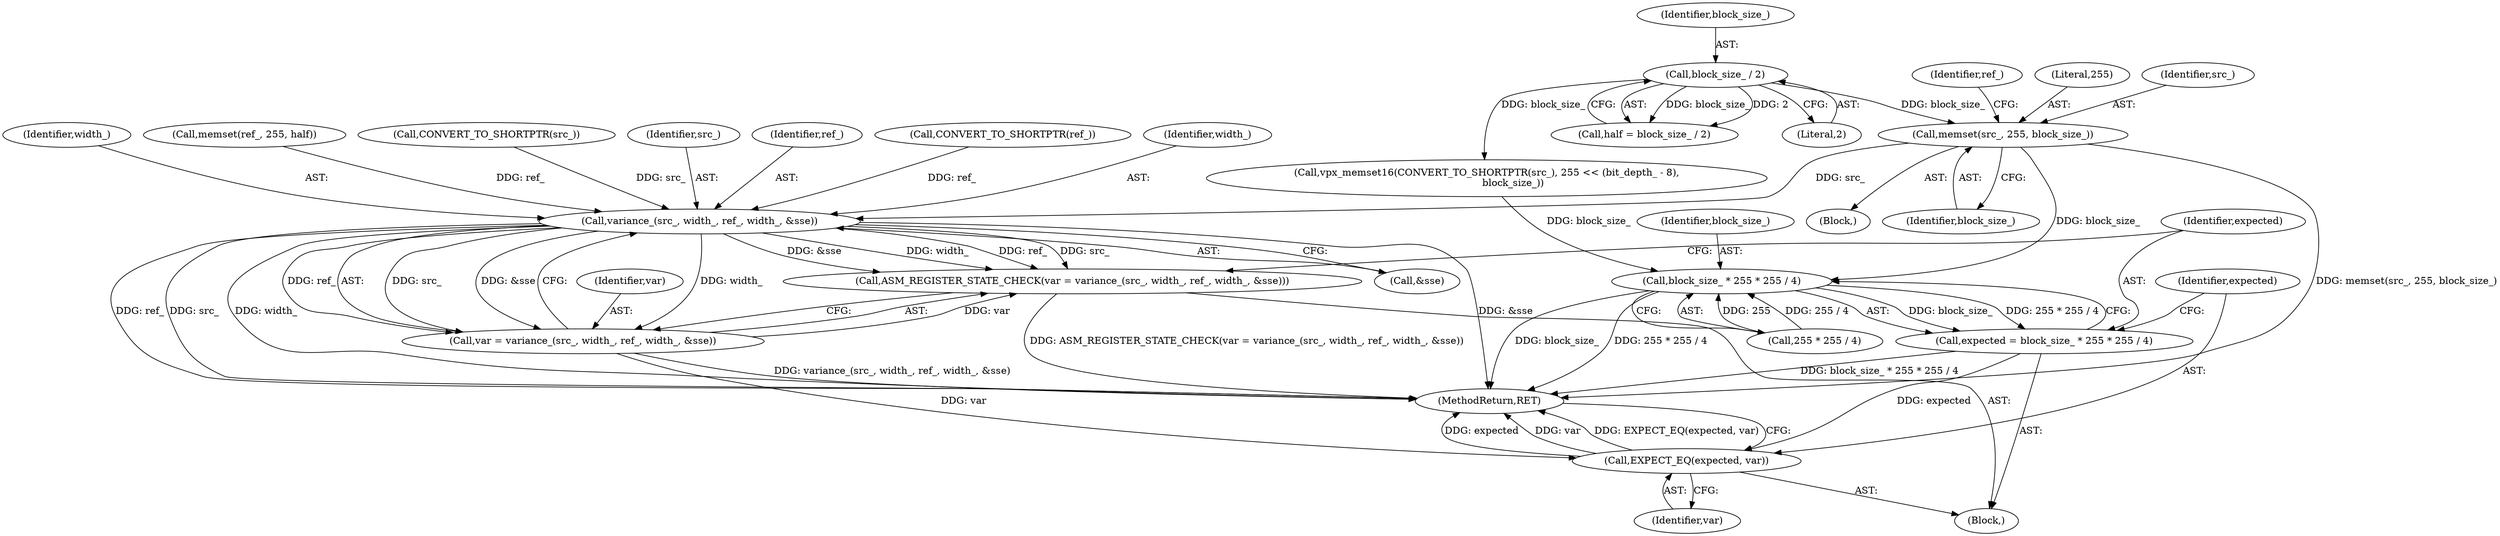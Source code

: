 digraph "0_Android_5a9753fca56f0eeb9f61e342b2fccffc364f9426_110@API" {
"1000112" [label="(Call,memset(src_, 255, block_size_))"];
"1000105" [label="(Call,block_size_ / 2)"];
"1000158" [label="(Call,variance_(src_, width_, ref_, width_, &sse))"];
"1000155" [label="(Call,ASM_REGISTER_STATE_CHECK(var = variance_(src_, width_, ref_, width_, &sse)))"];
"1000156" [label="(Call,var = variance_(src_, width_, ref_, width_, &sse))"];
"1000175" [label="(Call,EXPECT_EQ(expected, var))"];
"1000168" [label="(Call,block_size_ * 255 * 255 / 4)"];
"1000166" [label="(Call,expected = block_size_ * 255 * 255 / 4)"];
"1000116" [label="(Call,memset(ref_, 255, half))"];
"1000111" [label="(Block,)"];
"1000117" [label="(Identifier,ref_)"];
"1000106" [label="(Identifier,block_size_)"];
"1000101" [label="(Block,)"];
"1000170" [label="(Call,255 * 255 / 4)"];
"1000163" [label="(Call,&sse)"];
"1000114" [label="(Literal,255)"];
"1000157" [label="(Identifier,var)"];
"1000167" [label="(Identifier,expected)"];
"1000115" [label="(Identifier,block_size_)"];
"1000166" [label="(Call,expected = block_size_ * 255 * 255 / 4)"];
"1000113" [label="(Identifier,src_)"];
"1000178" [label="(MethodReturn,RET)"];
"1000129" [label="(Call,CONVERT_TO_SHORTPTR(src_))"];
"1000168" [label="(Call,block_size_ * 255 * 255 / 4)"];
"1000156" [label="(Call,var = variance_(src_, width_, ref_, width_, &sse))"];
"1000176" [label="(Identifier,expected)"];
"1000112" [label="(Call,memset(src_, 255, block_size_))"];
"1000159" [label="(Identifier,src_)"];
"1000128" [label="(Call,vpx_memset16(CONVERT_TO_SHORTPTR(src_), 255 << (bit_depth_ - 8),\n                 block_size_))"];
"1000175" [label="(Call,EXPECT_EQ(expected, var))"];
"1000161" [label="(Identifier,ref_)"];
"1000158" [label="(Call,variance_(src_, width_, ref_, width_, &sse))"];
"1000107" [label="(Literal,2)"];
"1000177" [label="(Identifier,var)"];
"1000155" [label="(Call,ASM_REGISTER_STATE_CHECK(var = variance_(src_, width_, ref_, width_, &sse)))"];
"1000148" [label="(Call,CONVERT_TO_SHORTPTR(ref_))"];
"1000169" [label="(Identifier,block_size_)"];
"1000103" [label="(Call,half = block_size_ / 2)"];
"1000160" [label="(Identifier,width_)"];
"1000162" [label="(Identifier,width_)"];
"1000105" [label="(Call,block_size_ / 2)"];
"1000112" -> "1000111"  [label="AST: "];
"1000112" -> "1000115"  [label="CFG: "];
"1000113" -> "1000112"  [label="AST: "];
"1000114" -> "1000112"  [label="AST: "];
"1000115" -> "1000112"  [label="AST: "];
"1000117" -> "1000112"  [label="CFG: "];
"1000112" -> "1000178"  [label="DDG: memset(src_, 255, block_size_)"];
"1000105" -> "1000112"  [label="DDG: block_size_"];
"1000112" -> "1000158"  [label="DDG: src_"];
"1000112" -> "1000168"  [label="DDG: block_size_"];
"1000105" -> "1000103"  [label="AST: "];
"1000105" -> "1000107"  [label="CFG: "];
"1000106" -> "1000105"  [label="AST: "];
"1000107" -> "1000105"  [label="AST: "];
"1000103" -> "1000105"  [label="CFG: "];
"1000105" -> "1000103"  [label="DDG: block_size_"];
"1000105" -> "1000103"  [label="DDG: 2"];
"1000105" -> "1000128"  [label="DDG: block_size_"];
"1000158" -> "1000156"  [label="AST: "];
"1000158" -> "1000163"  [label="CFG: "];
"1000159" -> "1000158"  [label="AST: "];
"1000160" -> "1000158"  [label="AST: "];
"1000161" -> "1000158"  [label="AST: "];
"1000162" -> "1000158"  [label="AST: "];
"1000163" -> "1000158"  [label="AST: "];
"1000156" -> "1000158"  [label="CFG: "];
"1000158" -> "1000178"  [label="DDG: src_"];
"1000158" -> "1000178"  [label="DDG: width_"];
"1000158" -> "1000178"  [label="DDG: &sse"];
"1000158" -> "1000178"  [label="DDG: ref_"];
"1000158" -> "1000155"  [label="DDG: width_"];
"1000158" -> "1000155"  [label="DDG: ref_"];
"1000158" -> "1000155"  [label="DDG: src_"];
"1000158" -> "1000155"  [label="DDG: &sse"];
"1000158" -> "1000156"  [label="DDG: width_"];
"1000158" -> "1000156"  [label="DDG: ref_"];
"1000158" -> "1000156"  [label="DDG: src_"];
"1000158" -> "1000156"  [label="DDG: &sse"];
"1000129" -> "1000158"  [label="DDG: src_"];
"1000148" -> "1000158"  [label="DDG: ref_"];
"1000116" -> "1000158"  [label="DDG: ref_"];
"1000155" -> "1000101"  [label="AST: "];
"1000155" -> "1000156"  [label="CFG: "];
"1000156" -> "1000155"  [label="AST: "];
"1000167" -> "1000155"  [label="CFG: "];
"1000155" -> "1000178"  [label="DDG: ASM_REGISTER_STATE_CHECK(var = variance_(src_, width_, ref_, width_, &sse))"];
"1000156" -> "1000155"  [label="DDG: var"];
"1000157" -> "1000156"  [label="AST: "];
"1000156" -> "1000178"  [label="DDG: variance_(src_, width_, ref_, width_, &sse)"];
"1000156" -> "1000175"  [label="DDG: var"];
"1000175" -> "1000101"  [label="AST: "];
"1000175" -> "1000177"  [label="CFG: "];
"1000176" -> "1000175"  [label="AST: "];
"1000177" -> "1000175"  [label="AST: "];
"1000178" -> "1000175"  [label="CFG: "];
"1000175" -> "1000178"  [label="DDG: expected"];
"1000175" -> "1000178"  [label="DDG: var"];
"1000175" -> "1000178"  [label="DDG: EXPECT_EQ(expected, var)"];
"1000166" -> "1000175"  [label="DDG: expected"];
"1000168" -> "1000166"  [label="AST: "];
"1000168" -> "1000170"  [label="CFG: "];
"1000169" -> "1000168"  [label="AST: "];
"1000170" -> "1000168"  [label="AST: "];
"1000166" -> "1000168"  [label="CFG: "];
"1000168" -> "1000178"  [label="DDG: block_size_"];
"1000168" -> "1000178"  [label="DDG: 255 * 255 / 4"];
"1000168" -> "1000166"  [label="DDG: block_size_"];
"1000168" -> "1000166"  [label="DDG: 255 * 255 / 4"];
"1000128" -> "1000168"  [label="DDG: block_size_"];
"1000170" -> "1000168"  [label="DDG: 255"];
"1000170" -> "1000168"  [label="DDG: 255 / 4"];
"1000166" -> "1000101"  [label="AST: "];
"1000167" -> "1000166"  [label="AST: "];
"1000176" -> "1000166"  [label="CFG: "];
"1000166" -> "1000178"  [label="DDG: block_size_ * 255 * 255 / 4"];
}
